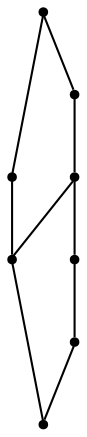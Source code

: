 graph {
  node [shape=point,comment="{\"directed\":false,\"doi\":\"10.1007/978-3-030-92931-2_8\",\"figure\":\"2\"}"]

  v0 [pos="1109.7851581611687,287.55182547144886"]
  v1 [pos="829.7405107483527,334.22540639281175"]
  v2 [pos="1050.5048239680896,427.5722502973456"]
  v3 [pos="1087.439902034246,242.5161508363837"]
  v4 [pos="946.1007178371797,242.5161508363837"]
  v5 [pos="1001.1094682771935,427.5722502973456"]
  v6 [pos="853.0775395290053,427.5722502973456"]
  v7 [pos="852.6691747105494,242.5161508363837"]

  v6 -- v5 [id="-4",pos="853.0775395290053,427.5722502973456 1001.1094682771935,427.5722502973456 1001.1094682771935,427.5722502973456 1001.1094682771935,427.5722502973456"]
  v5 -- v2 [id="-5",pos="1001.1094682771935,427.5722502973456 1050.5048239680896,427.5722502973456 1050.5048239680896,427.5722502973456 1050.5048239680896,427.5722502973456"]
  v4 -- v3 [id="-12",pos="946.1007178371797,242.5161508363837 1087.439902034246,242.5161508363837 1087.439902034246,242.5161508363837 1087.439902034246,242.5161508363837"]
  v7 -- v4 [id="-14",pos="852.6691747105494,242.5161508363837 946.1007178371797,242.5161508363837 946.1007178371797,242.5161508363837 946.1007178371797,242.5161508363837"]
  v0 -- v2 [id="-15",pos="1109.7851581611687,287.55182547144886 1050.5048239680896,427.5722502973456 1050.5048239680896,427.5722502973456 1050.5048239680896,427.5722502973456"]
  v3 -- v0 [id="-16",pos="1087.439902034246,242.5161508363837 1109.7851581611687,287.55182547144886 1109.7851581611687,287.55182547144886 1109.7851581611687,287.55182547144886"]
  v4 -- v5 [id="-17",pos="946.1007178371797,242.5161508363837 923.0887053564854,357.562165059674 923.0887053564854,357.562165059674 923.0887053564854,357.562165059674 1001.1094682771935,427.5722502973456 1001.1094682771935,427.5722502973456 1001.1094682771935,427.5722502973456"]
  v1 -- v6 [id="-18",pos="829.7405107483527,334.22540639281175 853.0775395290053,427.5722502973456 853.0775395290053,427.5722502973456 853.0775395290053,427.5722502973456"]
  v1 -- v7 [id="-19",pos="829.7405107483527,334.22540639281175 852.6691747105494,242.5161508363837 852.6691747105494,242.5161508363837 852.6691747105494,242.5161508363837"]
}